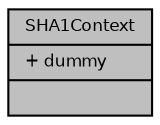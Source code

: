 digraph "SHA1Context"
{
  bgcolor="transparent";
  edge [fontname="Helvetica",fontsize="8",labelfontname="Helvetica",labelfontsize="8"];
  node [fontname="Helvetica",fontsize="8",shape=record];
  Node1 [label="{SHA1Context\n|+ dummy\l|}",height=0.2,width=0.4,color="black", fillcolor="grey75", style="filled", fontcolor="black"];
}

